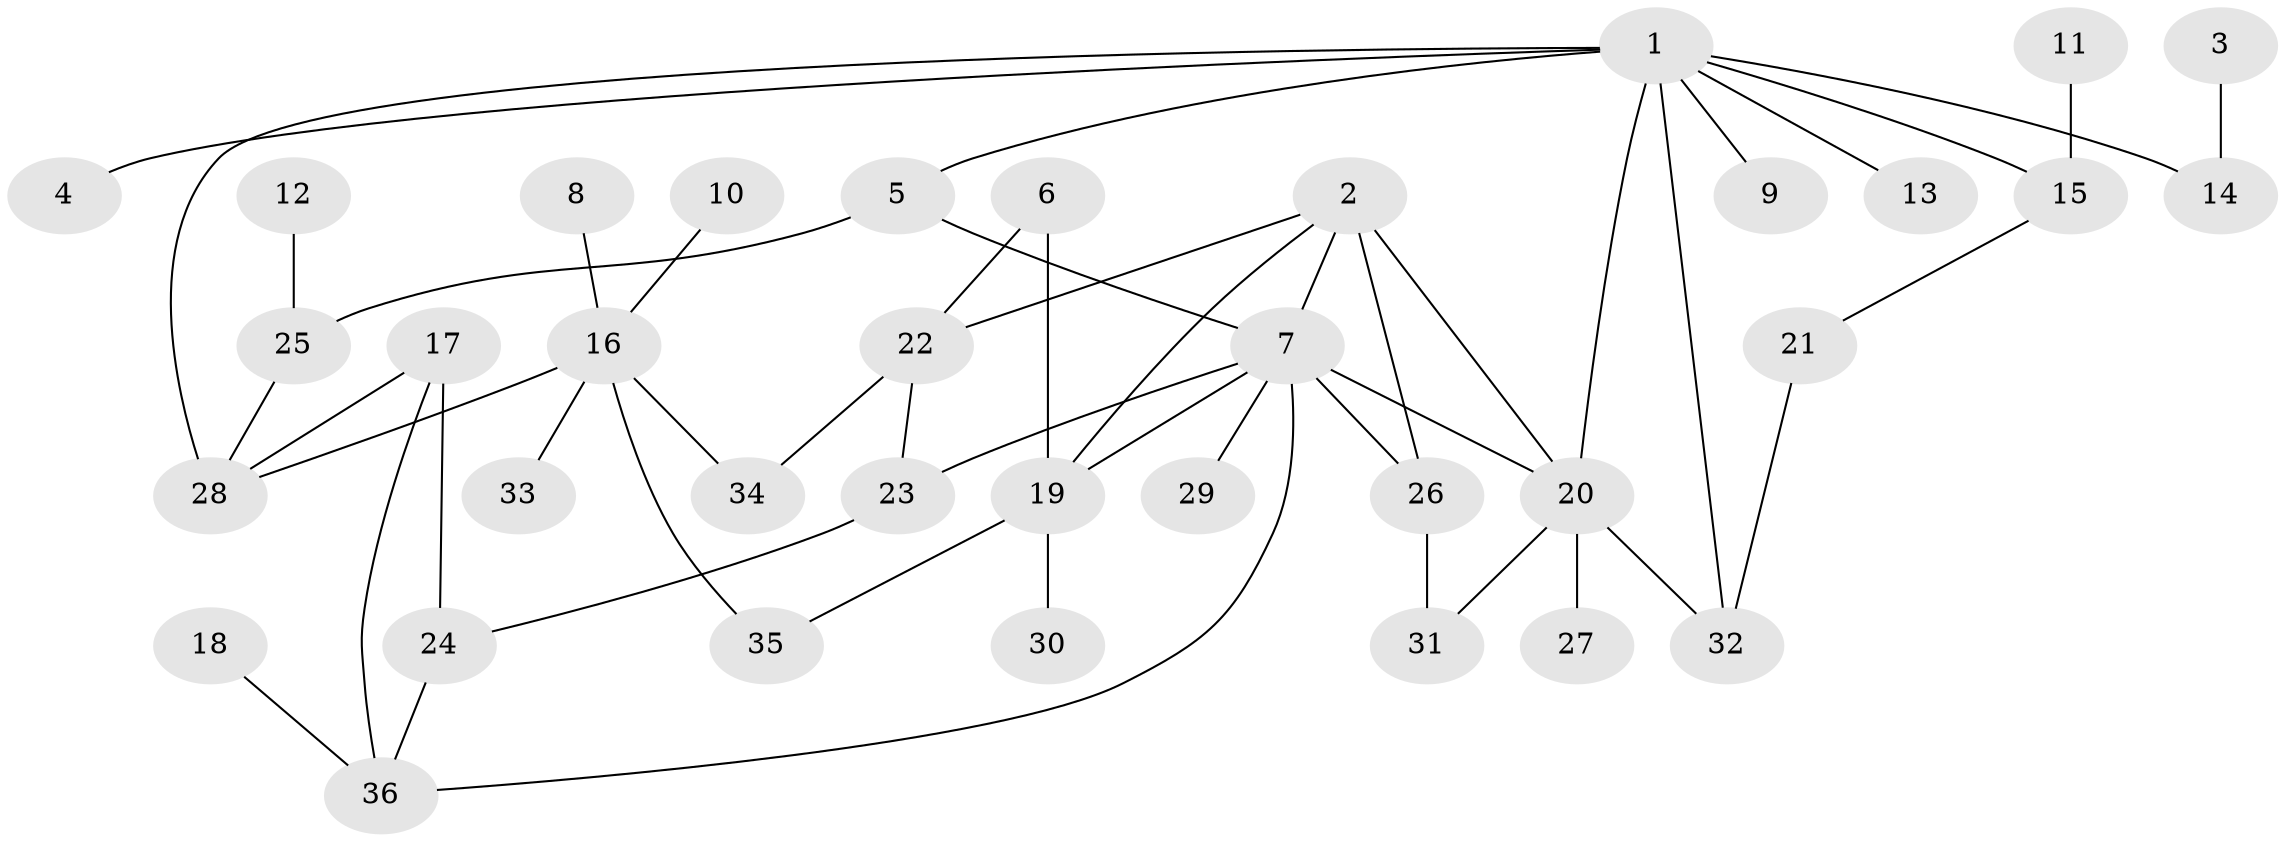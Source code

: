 // original degree distribution, {4: 0.1388888888888889, 7: 0.027777777777777776, 5: 0.041666666666666664, 3: 0.16666666666666666, 2: 0.2638888888888889, 6: 0.013888888888888888, 1: 0.3472222222222222}
// Generated by graph-tools (version 1.1) at 2025/25/03/09/25 03:25:30]
// undirected, 36 vertices, 50 edges
graph export_dot {
graph [start="1"]
  node [color=gray90,style=filled];
  1;
  2;
  3;
  4;
  5;
  6;
  7;
  8;
  9;
  10;
  11;
  12;
  13;
  14;
  15;
  16;
  17;
  18;
  19;
  20;
  21;
  22;
  23;
  24;
  25;
  26;
  27;
  28;
  29;
  30;
  31;
  32;
  33;
  34;
  35;
  36;
  1 -- 4 [weight=1.0];
  1 -- 5 [weight=1.0];
  1 -- 9 [weight=1.0];
  1 -- 13 [weight=1.0];
  1 -- 14 [weight=1.0];
  1 -- 15 [weight=1.0];
  1 -- 20 [weight=1.0];
  1 -- 28 [weight=1.0];
  1 -- 32 [weight=1.0];
  2 -- 7 [weight=1.0];
  2 -- 19 [weight=1.0];
  2 -- 20 [weight=2.0];
  2 -- 22 [weight=1.0];
  2 -- 26 [weight=1.0];
  3 -- 14 [weight=1.0];
  5 -- 7 [weight=1.0];
  5 -- 25 [weight=1.0];
  6 -- 19 [weight=1.0];
  6 -- 22 [weight=1.0];
  7 -- 19 [weight=1.0];
  7 -- 20 [weight=1.0];
  7 -- 23 [weight=1.0];
  7 -- 26 [weight=1.0];
  7 -- 29 [weight=1.0];
  7 -- 36 [weight=1.0];
  8 -- 16 [weight=1.0];
  10 -- 16 [weight=1.0];
  11 -- 15 [weight=1.0];
  12 -- 25 [weight=1.0];
  15 -- 21 [weight=1.0];
  16 -- 28 [weight=1.0];
  16 -- 33 [weight=1.0];
  16 -- 34 [weight=1.0];
  16 -- 35 [weight=1.0];
  17 -- 24 [weight=1.0];
  17 -- 28 [weight=1.0];
  17 -- 36 [weight=1.0];
  18 -- 36 [weight=1.0];
  19 -- 30 [weight=1.0];
  19 -- 35 [weight=1.0];
  20 -- 27 [weight=1.0];
  20 -- 31 [weight=1.0];
  20 -- 32 [weight=1.0];
  21 -- 32 [weight=1.0];
  22 -- 23 [weight=1.0];
  22 -- 34 [weight=1.0];
  23 -- 24 [weight=1.0];
  24 -- 36 [weight=1.0];
  25 -- 28 [weight=1.0];
  26 -- 31 [weight=1.0];
}
